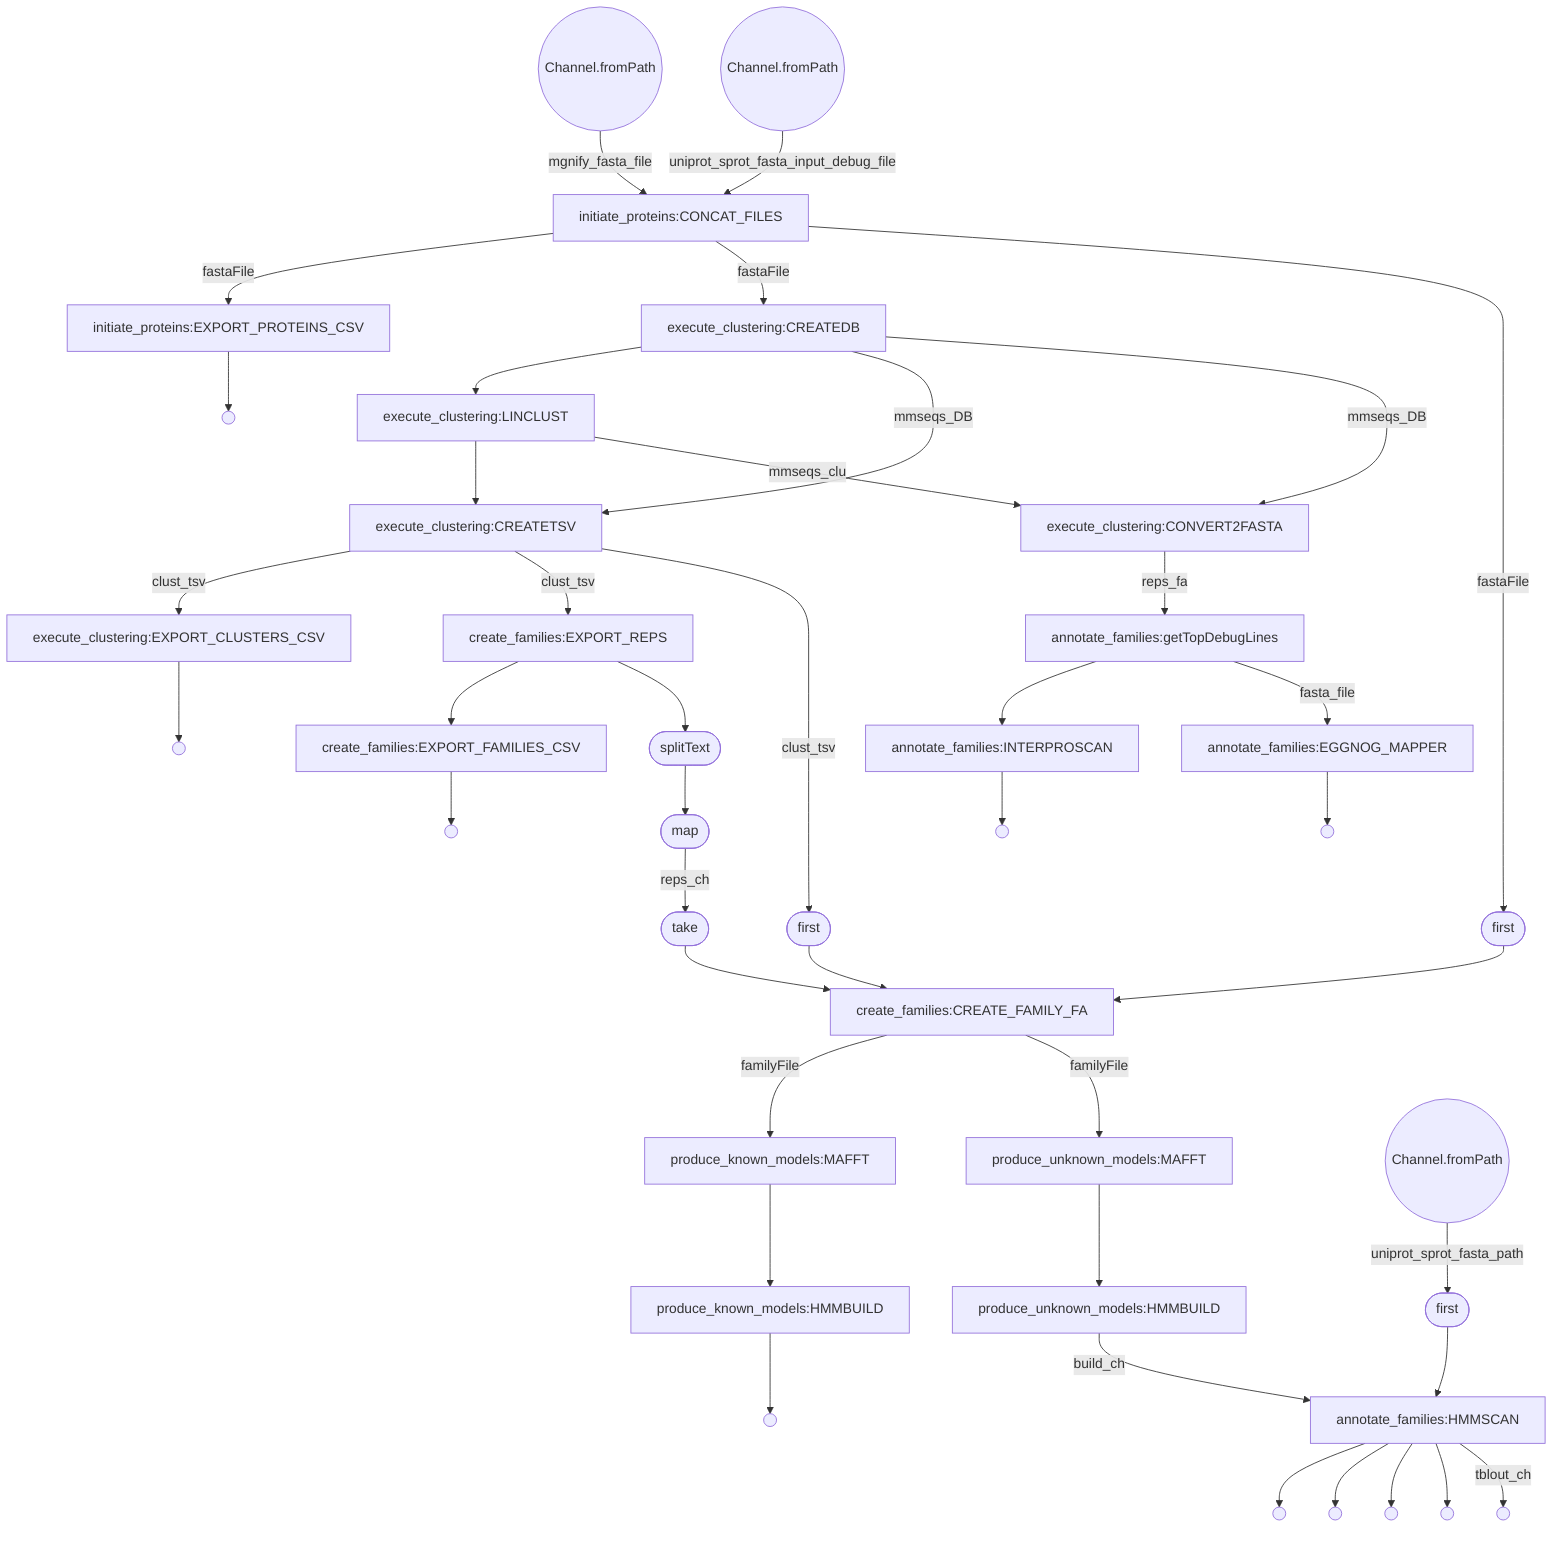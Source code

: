 flowchart TD
    p0((Channel.fromPath))
    p1((Channel.fromPath))
    p2[initiate_proteins:CONCAT_FILES]
    p3[initiate_proteins:EXPORT_PROTEINS_CSV]
    p4(( ))
    p5[execute_clustering:CREATEDB]
    p6[execute_clustering:LINCLUST]
    p7[execute_clustering:CREATETSV]
    p8[execute_clustering:EXPORT_CLUSTERS_CSV]
    p9(( ))
    p10[execute_clustering:CONVERT2FASTA]
    p11[create_families:EXPORT_REPS]
    p12[create_families:EXPORT_FAMILIES_CSV]
    p13(( ))
    p14([splitText])
    p15([map])
    p16([first])
    p17([first])
    p18([take])
    p19[create_families:CREATE_FAMILY_FA]
    p20[produce_unknown_models:MAFFT]
    p21[produce_unknown_models:HMMBUILD]
    p22[produce_known_models:MAFFT]
    p23[produce_known_models:HMMBUILD]
    p24(( ))
    p25((Channel.fromPath))
    p26[annotate_families:getTopDebugLines]
    p27[annotate_families:INTERPROSCAN]
    p28(( ))
    p29[annotate_families:EGGNOG_MAPPER]
    p30(( ))
    p31([first])
    p32[annotate_families:HMMSCAN]
    p33(( ))
    p34(( ))
    p35(( ))
    p36(( ))
    p37(( ))
    p0 -->|mgnify_fasta_file| p2
    p1 -->|uniprot_sprot_fasta_input_debug_file| p2
    p2 -->|fastaFile| p3
    p3 --> p4
    p2 -->|fastaFile| p5
    p5 --> p6
    p6 --> p7
    p5 -->|mmseqs_DB| p7
    p7 -->|clust_tsv| p8
    p8 --> p9
    p5 -->|mmseqs_DB| p10
    p6 -->|mmseqs_clu| p10
    p10 -->|reps_fa| p26
    p7 -->|clust_tsv| p11
    p11 --> p12
    p12 --> p13
    p11 --> p14
    p14 --> p15
    p15 -->|reps_ch| p18
    p7 -->|clust_tsv| p16
    p16 --> p19
    p2 -->|fastaFile| p17
    p17 --> p19
    p18 --> p19
    p19 -->|familyFile| p22
    p19 -->|familyFile| p20
    p20 --> p21
    p21 -->|build_ch| p32
    p22 --> p23
    p23 --> p24
    p25 -->|uniprot_sprot_fasta_path| p31
    p26 --> p27
    p27 --> p28
    p26 -->|fasta_file| p29
    p29 --> p30
    p31 --> p32
    p32 --> p37
    p32 --> p36
    p32 --> p35
    p32 --> p34
    p32 -->|tblout_ch| p33